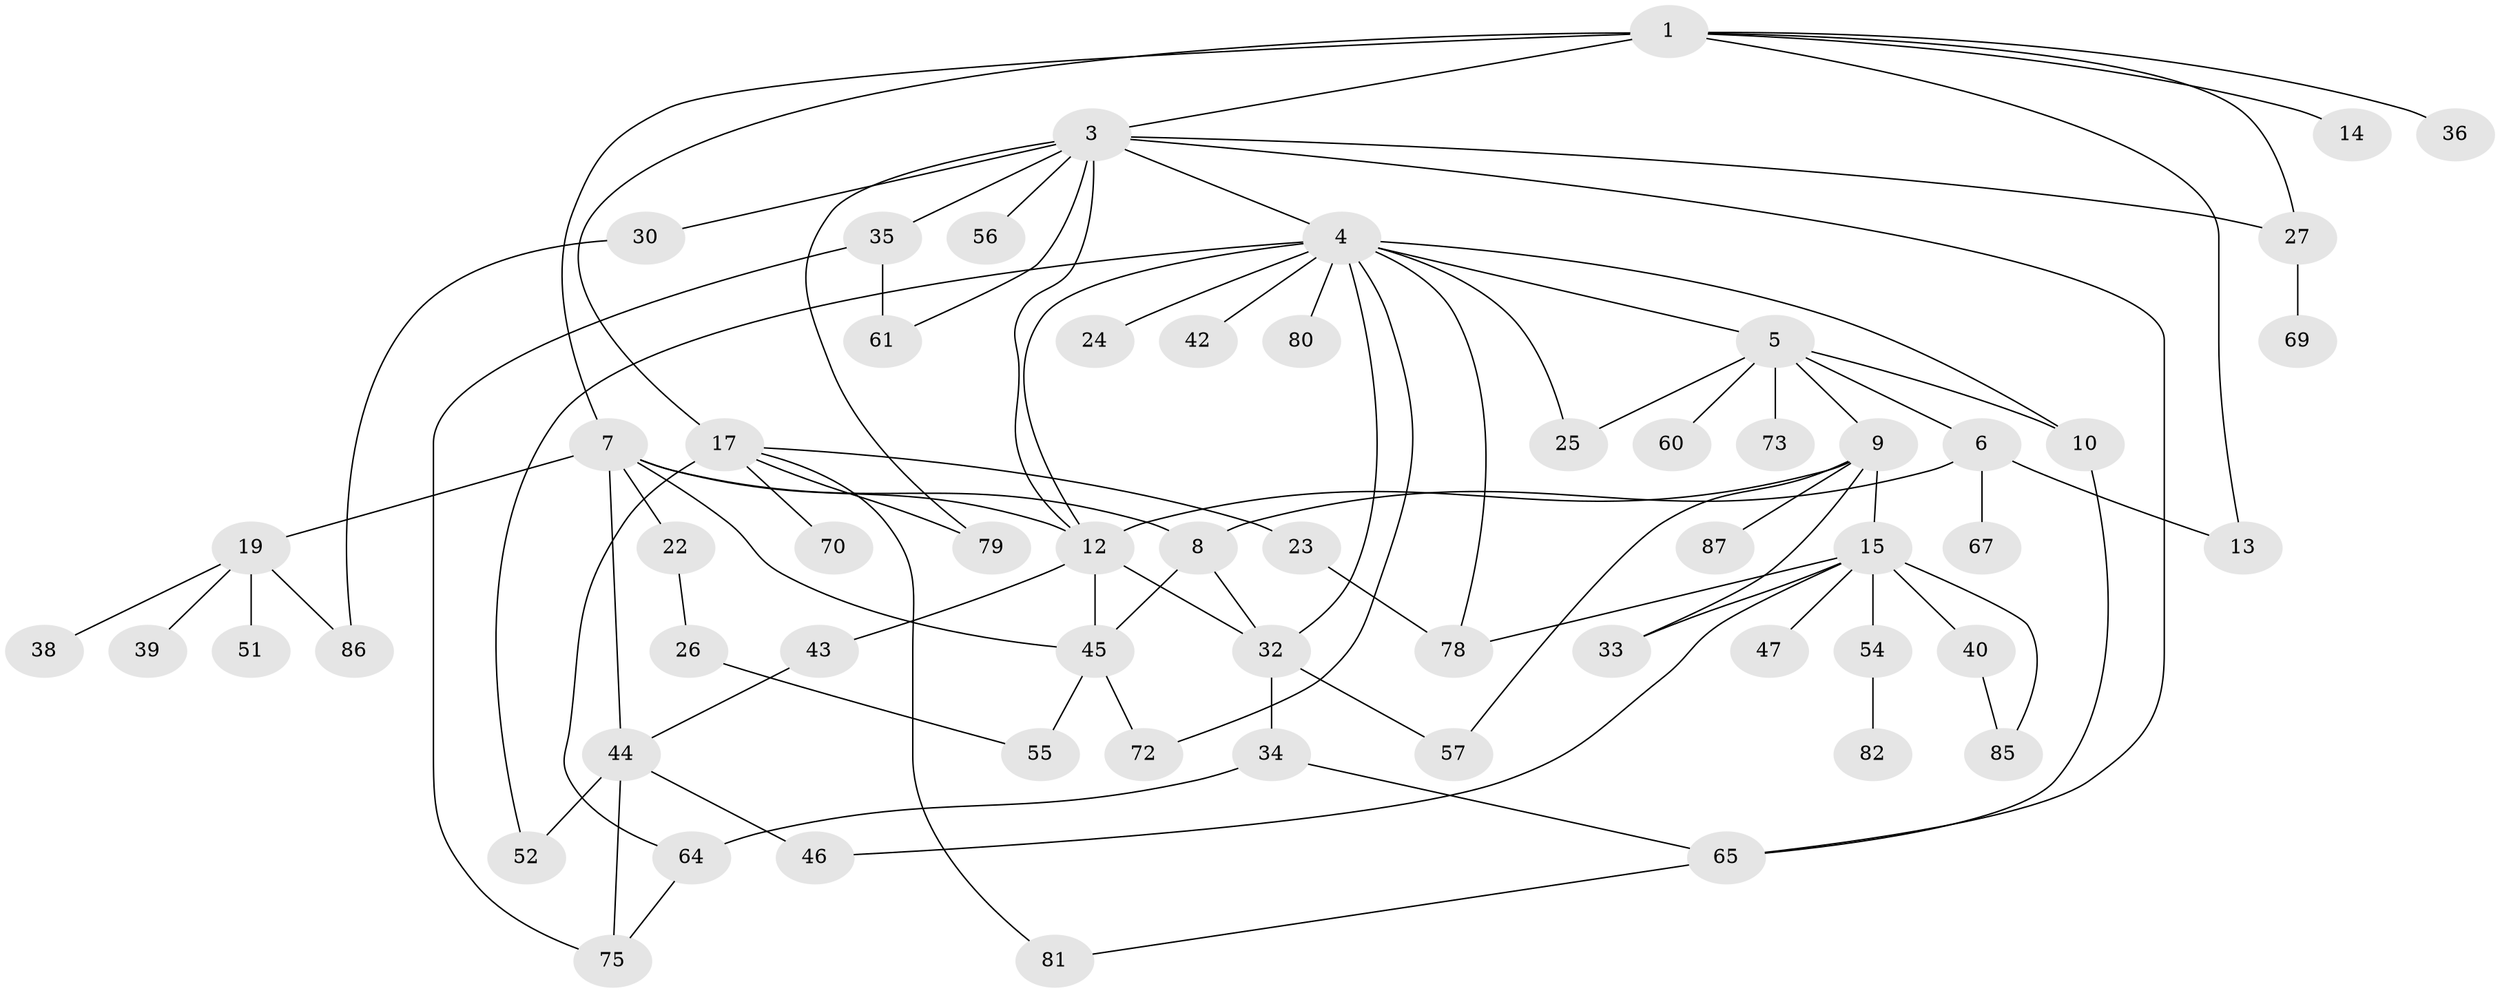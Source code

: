 // Generated by graph-tools (version 1.1) at 2025/51/02/27/25 19:51:36]
// undirected, 60 vertices, 90 edges
graph export_dot {
graph [start="1"]
  node [color=gray90,style=filled];
  1 [super="+2"];
  3 [super="+29"];
  4 [super="+11"];
  5 [super="+18"];
  6 [super="+28"];
  7 [super="+77"];
  8;
  9 [super="+21"];
  10 [super="+50"];
  12 [super="+37"];
  13;
  14 [super="+41"];
  15 [super="+16"];
  17 [super="+20"];
  19 [super="+31"];
  22;
  23 [super="+71"];
  24;
  25;
  26;
  27 [super="+48"];
  30;
  32 [super="+53"];
  33 [super="+49"];
  34 [super="+58"];
  35;
  36;
  38;
  39;
  40 [super="+59"];
  42;
  43 [super="+62"];
  44 [super="+63"];
  45 [super="+84"];
  46;
  47;
  51;
  52 [super="+66"];
  54;
  55;
  56;
  57 [super="+83"];
  60;
  61;
  64 [super="+68"];
  65 [super="+74"];
  67;
  69;
  70;
  72;
  73;
  75 [super="+76"];
  78;
  79;
  80;
  81;
  82;
  85;
  86;
  87;
  1 -- 3;
  1 -- 7 [weight=2];
  1 -- 17;
  1 -- 36;
  1 -- 27;
  1 -- 13;
  1 -- 14;
  3 -- 4;
  3 -- 27;
  3 -- 30;
  3 -- 79;
  3 -- 65;
  3 -- 35;
  3 -- 56;
  3 -- 61;
  3 -- 12;
  4 -- 5;
  4 -- 10;
  4 -- 24;
  4 -- 25;
  4 -- 42;
  4 -- 52;
  4 -- 72;
  4 -- 12;
  4 -- 78;
  4 -- 32;
  4 -- 80;
  5 -- 6;
  5 -- 9;
  5 -- 73;
  5 -- 25;
  5 -- 10;
  5 -- 60;
  6 -- 13 [weight=2];
  6 -- 8;
  6 -- 67;
  7 -- 8;
  7 -- 19;
  7 -- 22;
  7 -- 44;
  7 -- 45;
  7 -- 12;
  8 -- 45;
  8 -- 32;
  9 -- 12;
  9 -- 15;
  9 -- 87;
  9 -- 33;
  9 -- 57;
  10 -- 65;
  12 -- 43;
  12 -- 45;
  12 -- 32;
  15 -- 47;
  15 -- 54;
  15 -- 78;
  15 -- 85;
  15 -- 40;
  15 -- 33;
  15 -- 46;
  17 -- 23;
  17 -- 64;
  17 -- 81;
  17 -- 70;
  17 -- 79;
  19 -- 39;
  19 -- 38;
  19 -- 51;
  19 -- 86;
  22 -- 26;
  23 -- 78;
  26 -- 55;
  27 -- 69;
  30 -- 86;
  32 -- 34;
  32 -- 57;
  34 -- 65;
  34 -- 64;
  35 -- 61;
  35 -- 75;
  40 -- 85;
  43 -- 44;
  44 -- 75;
  44 -- 52;
  44 -- 46;
  45 -- 55;
  45 -- 72;
  54 -- 82;
  64 -- 75;
  65 -- 81;
}
